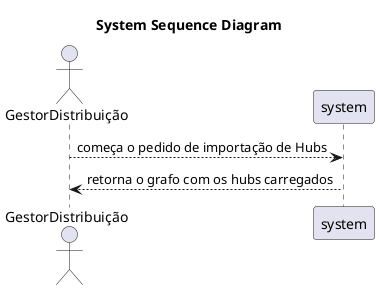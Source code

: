@startuml

title System Sequence Diagram

actor GestorDistribuição as g
participant system as s

g --> s: começa o pedido de importação de Hubs

s --> g: retorna o grafo com os hubs carregados


@enduml